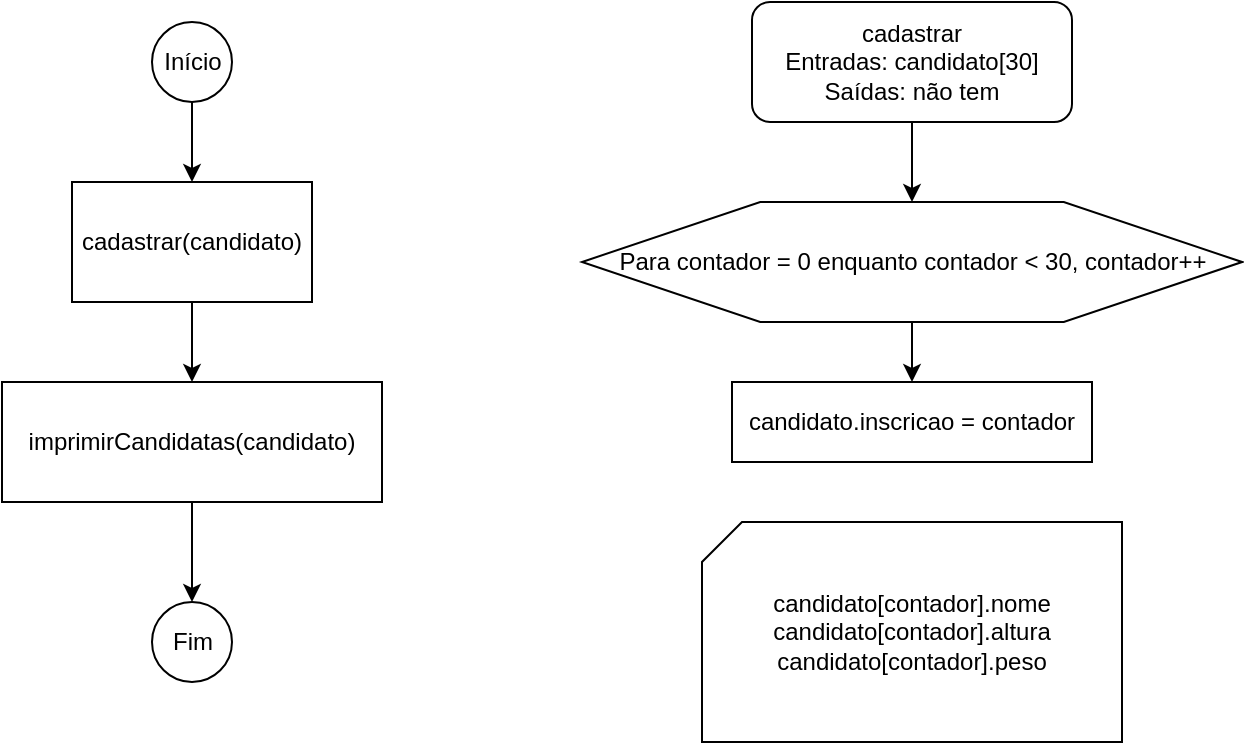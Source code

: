 <mxfile version="18.1.3" type="device"><diagram id="3mfSLJ-loA9u9PMUTJq4" name="Página-1"><mxGraphModel dx="611" dy="411" grid="1" gridSize="10" guides="1" tooltips="1" connect="1" arrows="1" fold="1" page="1" pageScale="1" pageWidth="827" pageHeight="1169" math="0" shadow="0"><root><mxCell id="0"/><mxCell id="1" parent="0"/><mxCell id="0PyFrHKyMIfjcXsMgpuV-5" value="" style="edgeStyle=orthogonalEdgeStyle;rounded=0;orthogonalLoop=1;jettySize=auto;html=1;" edge="1" parent="1" source="0PyFrHKyMIfjcXsMgpuV-1" target="0PyFrHKyMIfjcXsMgpuV-2"><mxGeometry relative="1" as="geometry"/></mxCell><mxCell id="0PyFrHKyMIfjcXsMgpuV-1" value="Início" style="verticalLabelPosition=middle;verticalAlign=middle;html=1;shape=mxgraph.flowchart.on-page_reference;labelPosition=center;align=center;" vertex="1" parent="1"><mxGeometry x="100" y="20" width="40" height="40" as="geometry"/></mxCell><mxCell id="0PyFrHKyMIfjcXsMgpuV-6" value="" style="edgeStyle=orthogonalEdgeStyle;rounded=0;orthogonalLoop=1;jettySize=auto;html=1;" edge="1" parent="1" source="0PyFrHKyMIfjcXsMgpuV-2" target="0PyFrHKyMIfjcXsMgpuV-3"><mxGeometry relative="1" as="geometry"/></mxCell><mxCell id="0PyFrHKyMIfjcXsMgpuV-2" value="cadastrar(candidato)" style="rounded=0;whiteSpace=wrap;html=1;" vertex="1" parent="1"><mxGeometry x="60" y="100" width="120" height="60" as="geometry"/></mxCell><mxCell id="0PyFrHKyMIfjcXsMgpuV-7" value="" style="edgeStyle=orthogonalEdgeStyle;rounded=0;orthogonalLoop=1;jettySize=auto;html=1;" edge="1" parent="1" source="0PyFrHKyMIfjcXsMgpuV-3" target="0PyFrHKyMIfjcXsMgpuV-4"><mxGeometry relative="1" as="geometry"/></mxCell><mxCell id="0PyFrHKyMIfjcXsMgpuV-3" value="imprimirCandidatas(candidato)" style="rounded=0;whiteSpace=wrap;html=1;" vertex="1" parent="1"><mxGeometry x="25" y="200" width="190" height="60" as="geometry"/></mxCell><mxCell id="0PyFrHKyMIfjcXsMgpuV-4" value="Fim" style="verticalLabelPosition=middle;verticalAlign=middle;html=1;shape=mxgraph.flowchart.on-page_reference;labelPosition=center;align=center;" vertex="1" parent="1"><mxGeometry x="100" y="310" width="40" height="40" as="geometry"/></mxCell><mxCell id="0PyFrHKyMIfjcXsMgpuV-10" value="" style="edgeStyle=orthogonalEdgeStyle;rounded=0;orthogonalLoop=1;jettySize=auto;html=1;" edge="1" parent="1" source="0PyFrHKyMIfjcXsMgpuV-8" target="0PyFrHKyMIfjcXsMgpuV-9"><mxGeometry relative="1" as="geometry"/></mxCell><mxCell id="0PyFrHKyMIfjcXsMgpuV-8" value="cadastrar&lt;br&gt;Entradas: candidato[30]&lt;br&gt;Saídas: não tem" style="rounded=1;whiteSpace=wrap;html=1;" vertex="1" parent="1"><mxGeometry x="400" y="10" width="160" height="60" as="geometry"/></mxCell><mxCell id="0PyFrHKyMIfjcXsMgpuV-12" value="" style="edgeStyle=orthogonalEdgeStyle;rounded=0;orthogonalLoop=1;jettySize=auto;html=1;" edge="1" parent="1" source="0PyFrHKyMIfjcXsMgpuV-9" target="0PyFrHKyMIfjcXsMgpuV-11"><mxGeometry relative="1" as="geometry"/></mxCell><mxCell id="0PyFrHKyMIfjcXsMgpuV-9" value="Para contador = 0 enquanto contador &amp;lt; 30, contador++" style="verticalLabelPosition=middle;verticalAlign=middle;html=1;shape=hexagon;perimeter=hexagonPerimeter2;arcSize=6;size=0.27;labelPosition=center;align=center;" vertex="1" parent="1"><mxGeometry x="315" y="110" width="330" height="60" as="geometry"/></mxCell><mxCell id="0PyFrHKyMIfjcXsMgpuV-11" value="candidato.inscricao = contador" style="rounded=0;whiteSpace=wrap;html=1;" vertex="1" parent="1"><mxGeometry x="390" y="200" width="180" height="40" as="geometry"/></mxCell><mxCell id="0PyFrHKyMIfjcXsMgpuV-13" value="candidato[contador].nome&lt;br&gt;candidato[contador].altura&lt;br&gt;candidato[contador].peso" style="verticalLabelPosition=middle;verticalAlign=middle;html=1;shape=card;whiteSpace=wrap;size=20;arcSize=12;labelPosition=center;align=center;" vertex="1" parent="1"><mxGeometry x="375" y="270" width="210" height="110" as="geometry"/></mxCell></root></mxGraphModel></diagram></mxfile>